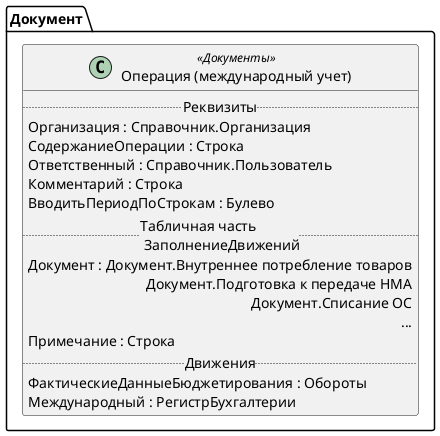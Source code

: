 ﻿@startuml ОперацияМеждународный
'!include templates.wsd
'..\include templates.wsd
class Документ.ОперацияМеждународный as "Операция (международный учет)" <<Документы>>
{
..Реквизиты..
Организация : Справочник.Организация
СодержаниеОперации : Строка
Ответственный : Справочник.Пользователь
Комментарий : Строка
ВводитьПериодПоСтрокам : Булево
..Табличная часть \n ЗаполнениеДвижений..
Документ : Документ.Внутреннее потребление товаров\rДокумент.Подготовка к передаче НМА\rДокумент.Списание ОС\r...
Примечание : Строка
..Движения..
ФактическиеДанныеБюджетирования : Обороты
Международный : РегистрБухгалтерии
}
@enduml
